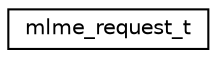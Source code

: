 digraph "Graphical Class Hierarchy"
{
 // LATEX_PDF_SIZE
  edge [fontname="Helvetica",fontsize="10",labelfontname="Helvetica",labelfontsize="10"];
  node [fontname="Helvetica",fontsize="10",shape=record];
  rankdir="LR";
  Node0 [label="mlme_request_t",height=0.2,width=0.4,color="black", fillcolor="white", style="filled",URL="$structmlme__request__t.html",tooltip="MAC (sub) Layer Management Entity (MLME) request representation."];
}
